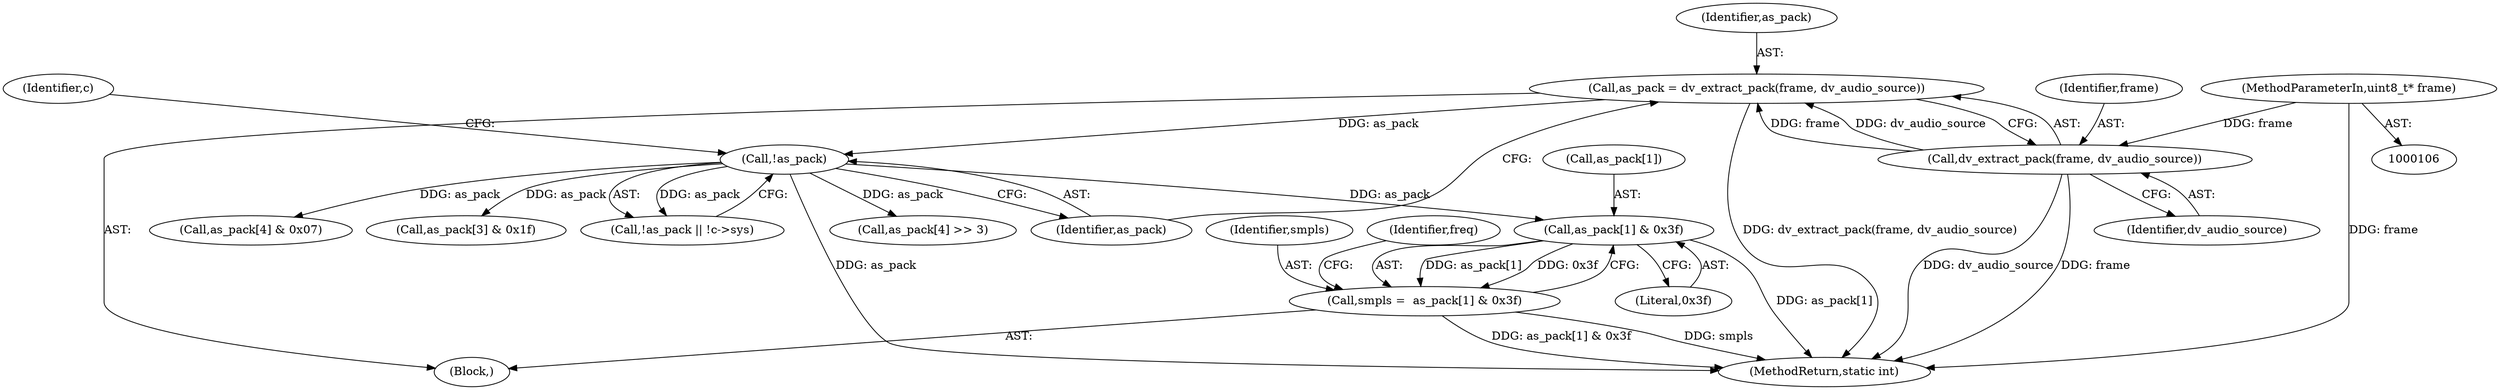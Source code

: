 digraph "0_libav_635bcfccd439480003b74a665b5aa7c872c1ad6b@array" {
"1000140" [label="(Call,as_pack[1] & 0x3f)"];
"1000124" [label="(Call,!as_pack)"];
"1000117" [label="(Call,as_pack = dv_extract_pack(frame, dv_audio_source))"];
"1000119" [label="(Call,dv_extract_pack(frame, dv_audio_source))"];
"1000108" [label="(MethodParameterIn,uint8_t* frame)"];
"1000138" [label="(Call,smpls =  as_pack[1] & 0x3f)"];
"1000125" [label="(Identifier,as_pack)"];
"1000138" [label="(Call,smpls =  as_pack[1] & 0x3f)"];
"1000141" [label="(Call,as_pack[1])"];
"1000163" [label="(Call,as_pack[4] & 0x07)"];
"1000156" [label="(Call,as_pack[3] & 0x1f)"];
"1000123" [label="(Call,!as_pack || !c->sys)"];
"1000146" [label="(Identifier,freq)"];
"1000144" [label="(Literal,0x3f)"];
"1000109" [label="(Block,)"];
"1000119" [label="(Call,dv_extract_pack(frame, dv_audio_source))"];
"1000124" [label="(Call,!as_pack)"];
"1000148" [label="(Call,as_pack[4] >> 3)"];
"1000117" [label="(Call,as_pack = dv_extract_pack(frame, dv_audio_source))"];
"1000120" [label="(Identifier,frame)"];
"1000108" [label="(MethodParameterIn,uint8_t* frame)"];
"1000140" [label="(Call,as_pack[1] & 0x3f)"];
"1000121" [label="(Identifier,dv_audio_source)"];
"1000139" [label="(Identifier,smpls)"];
"1000128" [label="(Identifier,c)"];
"1000290" [label="(MethodReturn,static int)"];
"1000118" [label="(Identifier,as_pack)"];
"1000140" -> "1000138"  [label="AST: "];
"1000140" -> "1000144"  [label="CFG: "];
"1000141" -> "1000140"  [label="AST: "];
"1000144" -> "1000140"  [label="AST: "];
"1000138" -> "1000140"  [label="CFG: "];
"1000140" -> "1000290"  [label="DDG: as_pack[1]"];
"1000140" -> "1000138"  [label="DDG: as_pack[1]"];
"1000140" -> "1000138"  [label="DDG: 0x3f"];
"1000124" -> "1000140"  [label="DDG: as_pack"];
"1000124" -> "1000123"  [label="AST: "];
"1000124" -> "1000125"  [label="CFG: "];
"1000125" -> "1000124"  [label="AST: "];
"1000128" -> "1000124"  [label="CFG: "];
"1000123" -> "1000124"  [label="CFG: "];
"1000124" -> "1000290"  [label="DDG: as_pack"];
"1000124" -> "1000123"  [label="DDG: as_pack"];
"1000117" -> "1000124"  [label="DDG: as_pack"];
"1000124" -> "1000148"  [label="DDG: as_pack"];
"1000124" -> "1000156"  [label="DDG: as_pack"];
"1000124" -> "1000163"  [label="DDG: as_pack"];
"1000117" -> "1000109"  [label="AST: "];
"1000117" -> "1000119"  [label="CFG: "];
"1000118" -> "1000117"  [label="AST: "];
"1000119" -> "1000117"  [label="AST: "];
"1000125" -> "1000117"  [label="CFG: "];
"1000117" -> "1000290"  [label="DDG: dv_extract_pack(frame, dv_audio_source)"];
"1000119" -> "1000117"  [label="DDG: frame"];
"1000119" -> "1000117"  [label="DDG: dv_audio_source"];
"1000119" -> "1000121"  [label="CFG: "];
"1000120" -> "1000119"  [label="AST: "];
"1000121" -> "1000119"  [label="AST: "];
"1000119" -> "1000290"  [label="DDG: dv_audio_source"];
"1000119" -> "1000290"  [label="DDG: frame"];
"1000108" -> "1000119"  [label="DDG: frame"];
"1000108" -> "1000106"  [label="AST: "];
"1000108" -> "1000290"  [label="DDG: frame"];
"1000138" -> "1000109"  [label="AST: "];
"1000139" -> "1000138"  [label="AST: "];
"1000146" -> "1000138"  [label="CFG: "];
"1000138" -> "1000290"  [label="DDG: smpls"];
"1000138" -> "1000290"  [label="DDG: as_pack[1] & 0x3f"];
}
